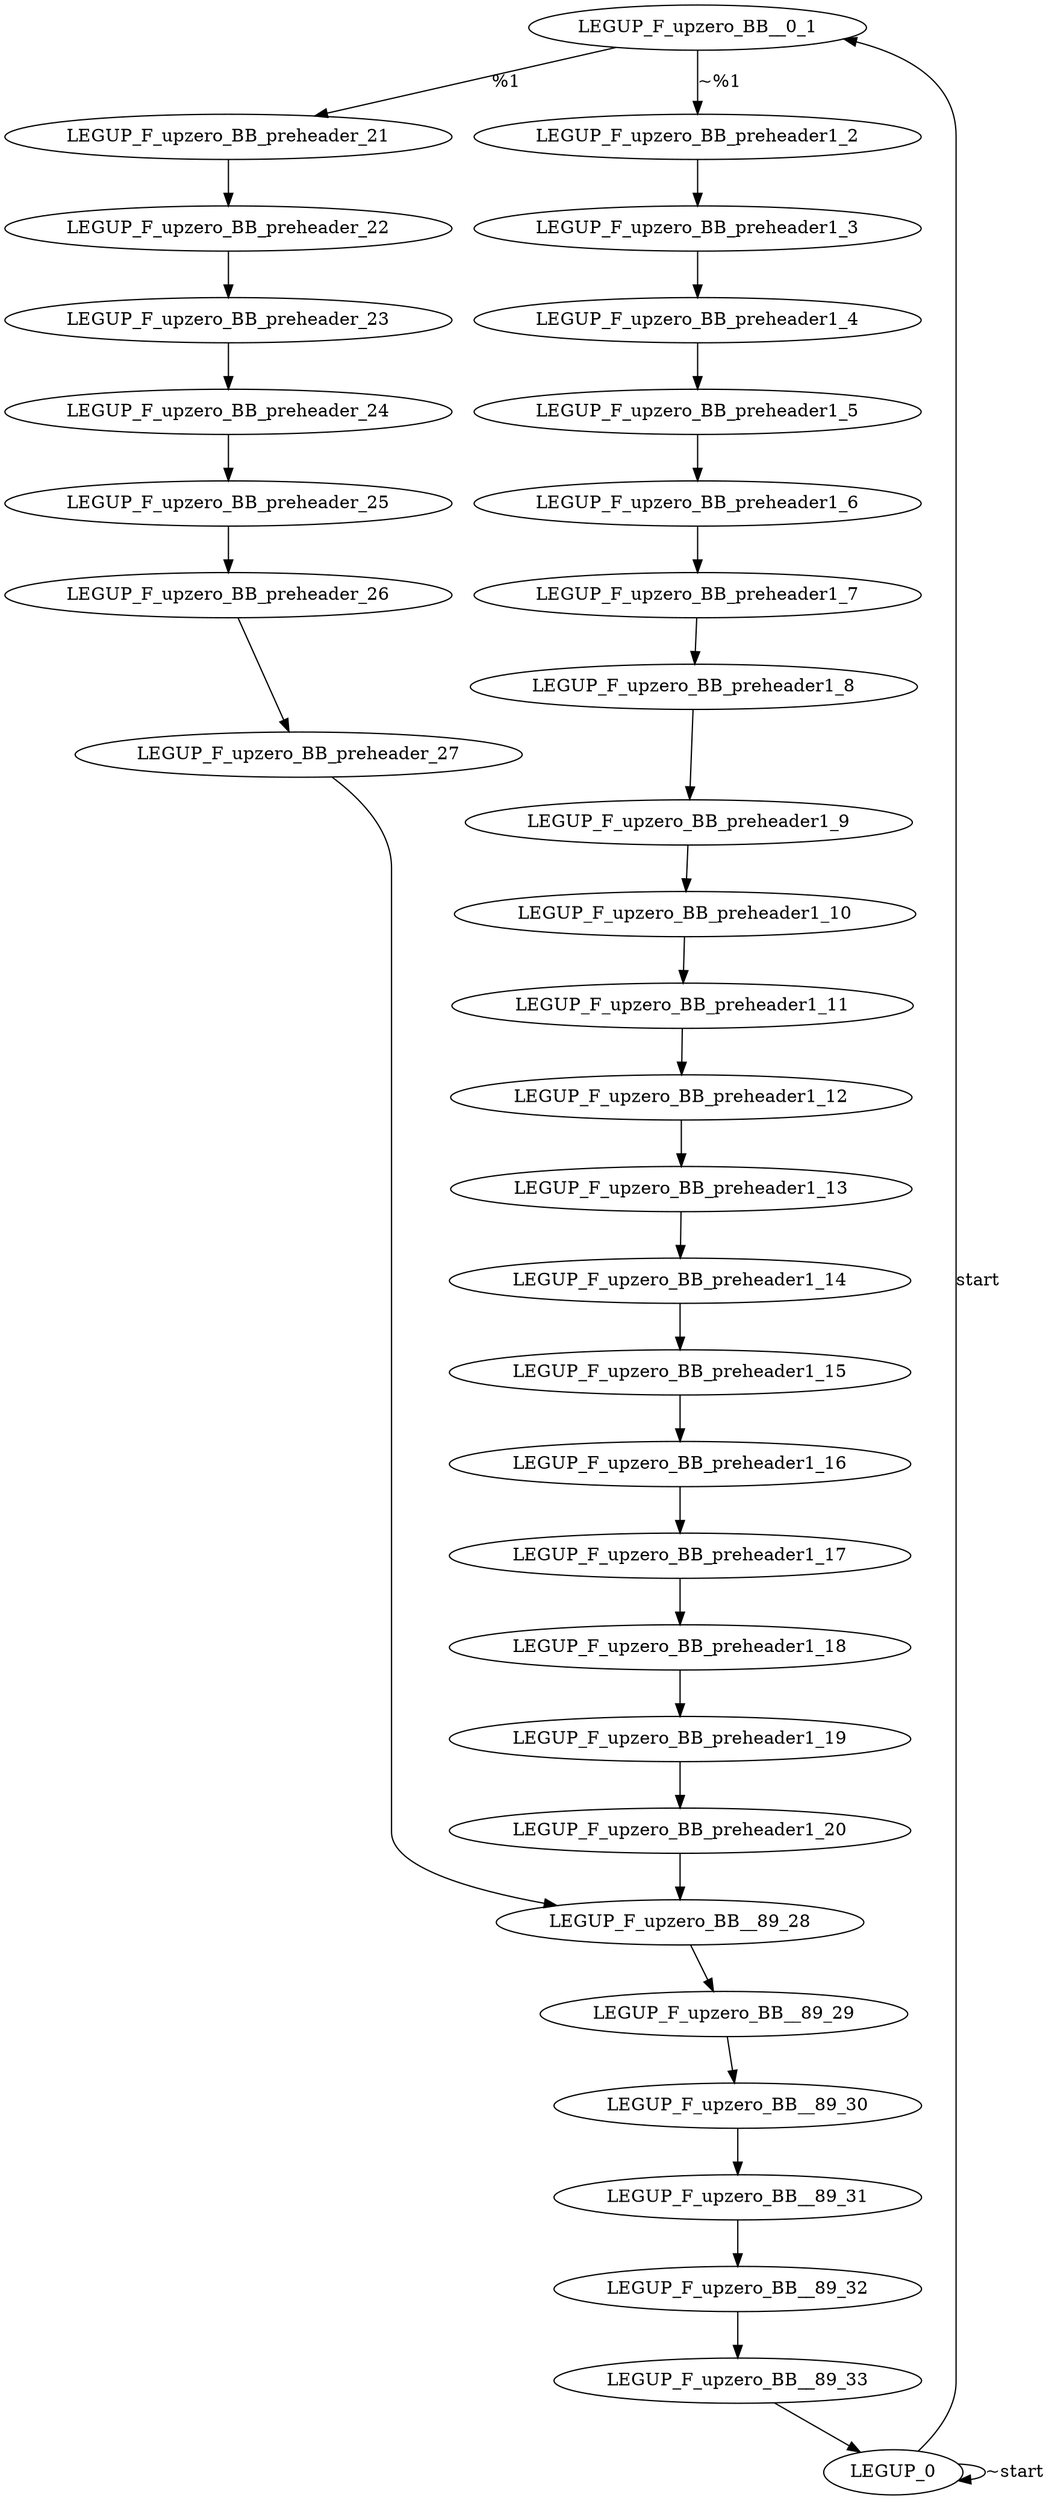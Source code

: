 digraph {
Node0x3ae4050[label="LEGUP_F_upzero_BB__0_1"];
Node0x3ae3eb0[label="LEGUP_0"];
Node0x3ae3eb0 -> Node0x3ae4050[label="start"];
Node0x3ae3eb0 -> Node0x3ae3eb0[label="~start"];
Node0x3ae4350[label="LEGUP_F_upzero_BB_preheader_21"];
Node0x3ae4050 -> Node0x3ae4350[label="%1"];
Node0x3ae41d0[label="LEGUP_F_upzero_BB_preheader1_2"];
Node0x3ae4050 -> Node0x3ae41d0[label="~%1"];
Node0x3ae4720[label="LEGUP_F_upzero_BB_preheader1_3"];
Node0x3ae41d0 -> Node0x3ae4720;
Node0x3ae47f0[label="LEGUP_F_upzero_BB_preheader1_4"];
Node0x3ae4720 -> Node0x3ae47f0;
Node0x3ae48c0[label="LEGUP_F_upzero_BB_preheader1_5"];
Node0x3ae47f0 -> Node0x3ae48c0;
Node0x3ae35d0[label="LEGUP_F_upzero_BB_preheader1_6"];
Node0x3ae48c0 -> Node0x3ae35d0;
Node0x3ae3710[label="LEGUP_F_upzero_BB_preheader1_7"];
Node0x3ae35d0 -> Node0x3ae3710;
Node0x3ae3850[label="LEGUP_F_upzero_BB_preheader1_8"];
Node0x3ae3710 -> Node0x3ae3850;
Node0x3ae3990[label="LEGUP_F_upzero_BB_preheader1_9"];
Node0x3ae3850 -> Node0x3ae3990;
Node0x3ae3ad0[label="LEGUP_F_upzero_BB_preheader1_10"];
Node0x3ae3990 -> Node0x3ae3ad0;
Node0x3ae3c10[label="LEGUP_F_upzero_BB_preheader1_11"];
Node0x3ae3ad0 -> Node0x3ae3c10;
Node0x3aaebc0[label="LEGUP_F_upzero_BB_preheader1_12"];
Node0x3ae3c10 -> Node0x3aaebc0;
Node0x3aaed00[label="LEGUP_F_upzero_BB_preheader1_13"];
Node0x3aaebc0 -> Node0x3aaed00;
Node0x3aaee40[label="LEGUP_F_upzero_BB_preheader1_14"];
Node0x3aaed00 -> Node0x3aaee40;
Node0x3aaef80[label="LEGUP_F_upzero_BB_preheader1_15"];
Node0x3aaee40 -> Node0x3aaef80;
Node0x3aaf0c0[label="LEGUP_F_upzero_BB_preheader1_16"];
Node0x3aaef80 -> Node0x3aaf0c0;
Node0x3aaf200[label="LEGUP_F_upzero_BB_preheader1_17"];
Node0x3aaf0c0 -> Node0x3aaf200;
Node0x3aaf340[label="LEGUP_F_upzero_BB_preheader1_18"];
Node0x3aaf200 -> Node0x3aaf340;
Node0x3aaf480[label="LEGUP_F_upzero_BB_preheader1_19"];
Node0x3aaf340 -> Node0x3aaf480;
Node0x3aaf5c0[label="LEGUP_F_upzero_BB_preheader1_20"];
Node0x3aaf480 -> Node0x3aaf5c0;
Node0x3ae44d0[label="LEGUP_F_upzero_BB__89_28"];
Node0x3aaf5c0 -> Node0x3ae44d0;
Node0x3ae2df0[label="LEGUP_F_upzero_BB_preheader_22"];
Node0x3ae4350 -> Node0x3ae2df0;
Node0x3ae2ec0[label="LEGUP_F_upzero_BB_preheader_23"];
Node0x3ae2df0 -> Node0x3ae2ec0;
Node0x3ae2f90[label="LEGUP_F_upzero_BB_preheader_24"];
Node0x3ae2ec0 -> Node0x3ae2f90;
Node0x3ae3060[label="LEGUP_F_upzero_BB_preheader_25"];
Node0x3ae2f90 -> Node0x3ae3060;
Node0x3ae3130[label="LEGUP_F_upzero_BB_preheader_26"];
Node0x3ae3060 -> Node0x3ae3130;
Node0x3ae3230[label="LEGUP_F_upzero_BB_preheader_27"];
Node0x3ae3130 -> Node0x3ae3230;
Node0x3ae3230 -> Node0x3ae44d0;
Node0x3ae6cb0[label="LEGUP_F_upzero_BB__89_29"];
Node0x3ae44d0 -> Node0x3ae6cb0;
Node0x3ae6d80[label="LEGUP_F_upzero_BB__89_30"];
Node0x3ae6cb0 -> Node0x3ae6d80;
Node0x3ae6e50[label="LEGUP_F_upzero_BB__89_31"];
Node0x3ae6d80 -> Node0x3ae6e50;
Node0x3ae6f20[label="LEGUP_F_upzero_BB__89_32"];
Node0x3ae6e50 -> Node0x3ae6f20;
Node0x3ae7020[label="LEGUP_F_upzero_BB__89_33"];
Node0x3ae6f20 -> Node0x3ae7020;
Node0x3ae7020 -> Node0x3ae3eb0;
}
